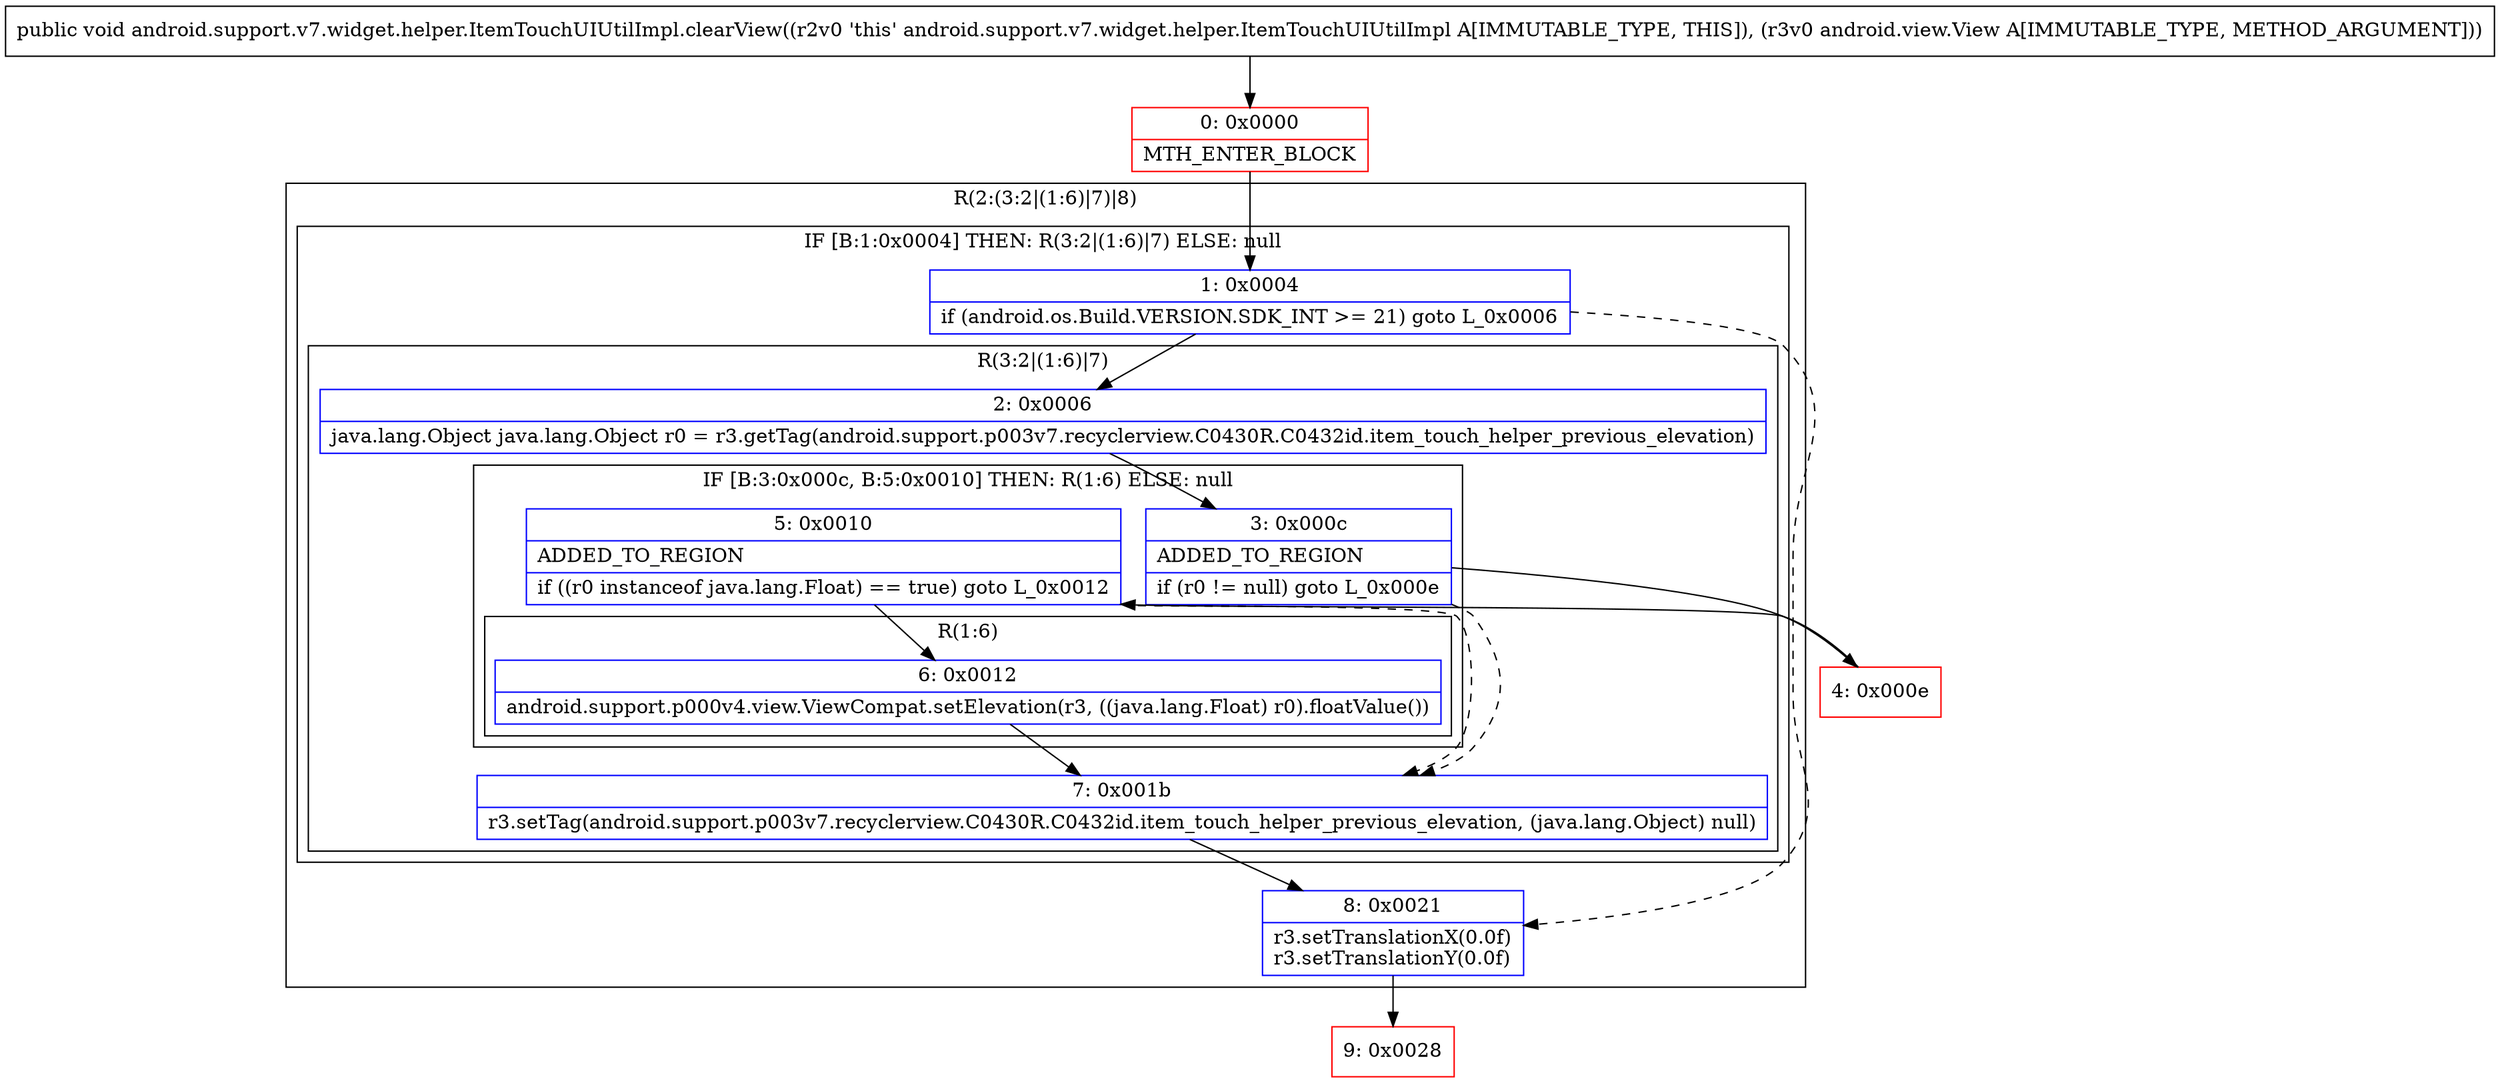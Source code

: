 digraph "CFG forandroid.support.v7.widget.helper.ItemTouchUIUtilImpl.clearView(Landroid\/view\/View;)V" {
subgraph cluster_Region_1972563262 {
label = "R(2:(3:2|(1:6)|7)|8)";
node [shape=record,color=blue];
subgraph cluster_IfRegion_111765755 {
label = "IF [B:1:0x0004] THEN: R(3:2|(1:6)|7) ELSE: null";
node [shape=record,color=blue];
Node_1 [shape=record,label="{1\:\ 0x0004|if (android.os.Build.VERSION.SDK_INT \>= 21) goto L_0x0006\l}"];
subgraph cluster_Region_898037177 {
label = "R(3:2|(1:6)|7)";
node [shape=record,color=blue];
Node_2 [shape=record,label="{2\:\ 0x0006|java.lang.Object java.lang.Object r0 = r3.getTag(android.support.p003v7.recyclerview.C0430R.C0432id.item_touch_helper_previous_elevation)\l}"];
subgraph cluster_IfRegion_951797761 {
label = "IF [B:3:0x000c, B:5:0x0010] THEN: R(1:6) ELSE: null";
node [shape=record,color=blue];
Node_3 [shape=record,label="{3\:\ 0x000c|ADDED_TO_REGION\l|if (r0 != null) goto L_0x000e\l}"];
Node_5 [shape=record,label="{5\:\ 0x0010|ADDED_TO_REGION\l|if ((r0 instanceof java.lang.Float) == true) goto L_0x0012\l}"];
subgraph cluster_Region_334847518 {
label = "R(1:6)";
node [shape=record,color=blue];
Node_6 [shape=record,label="{6\:\ 0x0012|android.support.p000v4.view.ViewCompat.setElevation(r3, ((java.lang.Float) r0).floatValue())\l}"];
}
}
Node_7 [shape=record,label="{7\:\ 0x001b|r3.setTag(android.support.p003v7.recyclerview.C0430R.C0432id.item_touch_helper_previous_elevation, (java.lang.Object) null)\l}"];
}
}
Node_8 [shape=record,label="{8\:\ 0x0021|r3.setTranslationX(0.0f)\lr3.setTranslationY(0.0f)\l}"];
}
Node_0 [shape=record,color=red,label="{0\:\ 0x0000|MTH_ENTER_BLOCK\l}"];
Node_4 [shape=record,color=red,label="{4\:\ 0x000e}"];
Node_9 [shape=record,color=red,label="{9\:\ 0x0028}"];
MethodNode[shape=record,label="{public void android.support.v7.widget.helper.ItemTouchUIUtilImpl.clearView((r2v0 'this' android.support.v7.widget.helper.ItemTouchUIUtilImpl A[IMMUTABLE_TYPE, THIS]), (r3v0 android.view.View A[IMMUTABLE_TYPE, METHOD_ARGUMENT])) }"];
MethodNode -> Node_0;
Node_1 -> Node_2;
Node_1 -> Node_8[style=dashed];
Node_2 -> Node_3;
Node_3 -> Node_4;
Node_3 -> Node_7[style=dashed];
Node_5 -> Node_6;
Node_5 -> Node_7[style=dashed];
Node_6 -> Node_7;
Node_7 -> Node_8;
Node_8 -> Node_9;
Node_0 -> Node_1;
Node_4 -> Node_5;
}

